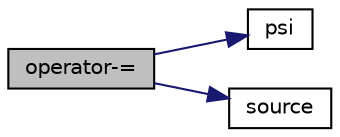 digraph "operator-="
{
  bgcolor="transparent";
  edge [fontname="Helvetica",fontsize="10",labelfontname="Helvetica",labelfontsize="10"];
  node [fontname="Helvetica",fontsize="10",shape=record];
  rankdir="LR";
  Node1 [label="operator-=",height=0.2,width=0.4,color="black", fillcolor="grey75", style="filled", fontcolor="black"];
  Node1 -> Node2 [color="midnightblue",fontsize="10",style="solid",fontname="Helvetica"];
  Node2 [label="psi",height=0.2,width=0.4,color="black",URL="$a00875.html#a57bd59e9c54833774641fd197eb3964a"];
  Node1 -> Node3 [color="midnightblue",fontsize="10",style="solid",fontname="Helvetica"];
  Node3 [label="source",height=0.2,width=0.4,color="black",URL="$a00875.html#a4c49d61a0e11bbdadf6646dbe3740560"];
}
